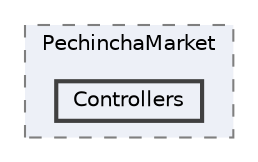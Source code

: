digraph "PechinchaMarket/PechinchaMarket/Controllers"
{
 // LATEX_PDF_SIZE
  bgcolor="transparent";
  edge [fontname=Helvetica,fontsize=10,labelfontname=Helvetica,labelfontsize=10];
  node [fontname=Helvetica,fontsize=10,shape=box,height=0.2,width=0.4];
  compound=true
  subgraph clusterdir_e202b849b58fa97ff6e569aba69edfa7 {
    graph [ bgcolor="#edf0f7", pencolor="grey50", label="PechinchaMarket", fontname=Helvetica,fontsize=10 style="filled,dashed", URL="dir_e202b849b58fa97ff6e569aba69edfa7.html",tooltip=""]
  dir_3f4fa9be80f7e5b88924105e43bf2903 [label="Controllers", fillcolor="#edf0f7", color="grey25", style="filled,bold", URL="dir_3f4fa9be80f7e5b88924105e43bf2903.html",tooltip=""];
  }
}
